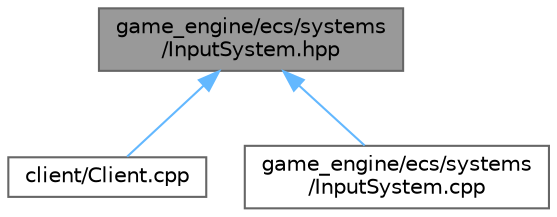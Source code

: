 digraph "game_engine/ecs/systems/InputSystem.hpp"
{
 // LATEX_PDF_SIZE
  bgcolor="transparent";
  edge [fontname=Helvetica,fontsize=10,labelfontname=Helvetica,labelfontsize=10];
  node [fontname=Helvetica,fontsize=10,shape=box,height=0.2,width=0.4];
  Node1 [id="Node000001",label="game_engine/ecs/systems\l/InputSystem.hpp",height=0.2,width=0.4,color="gray40", fillcolor="grey60", style="filled", fontcolor="black",tooltip=" "];
  Node1 -> Node2 [id="edge3_Node000001_Node000002",dir="back",color="steelblue1",style="solid",tooltip=" "];
  Node2 [id="Node000002",label="client/Client.cpp",height=0.2,width=0.4,color="grey40", fillcolor="white", style="filled",URL="$_client_8cpp.html",tooltip=" "];
  Node1 -> Node3 [id="edge4_Node000001_Node000003",dir="back",color="steelblue1",style="solid",tooltip=" "];
  Node3 [id="Node000003",label="game_engine/ecs/systems\l/InputSystem.cpp",height=0.2,width=0.4,color="grey40", fillcolor="white", style="filled",URL="$_input_system_8cpp.html",tooltip=" "];
}
